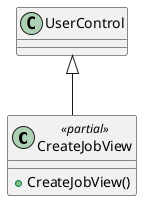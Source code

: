 @startuml
class CreateJobView <<partial>> {
    + CreateJobView()
}
UserControl <|-- CreateJobView
@enduml

